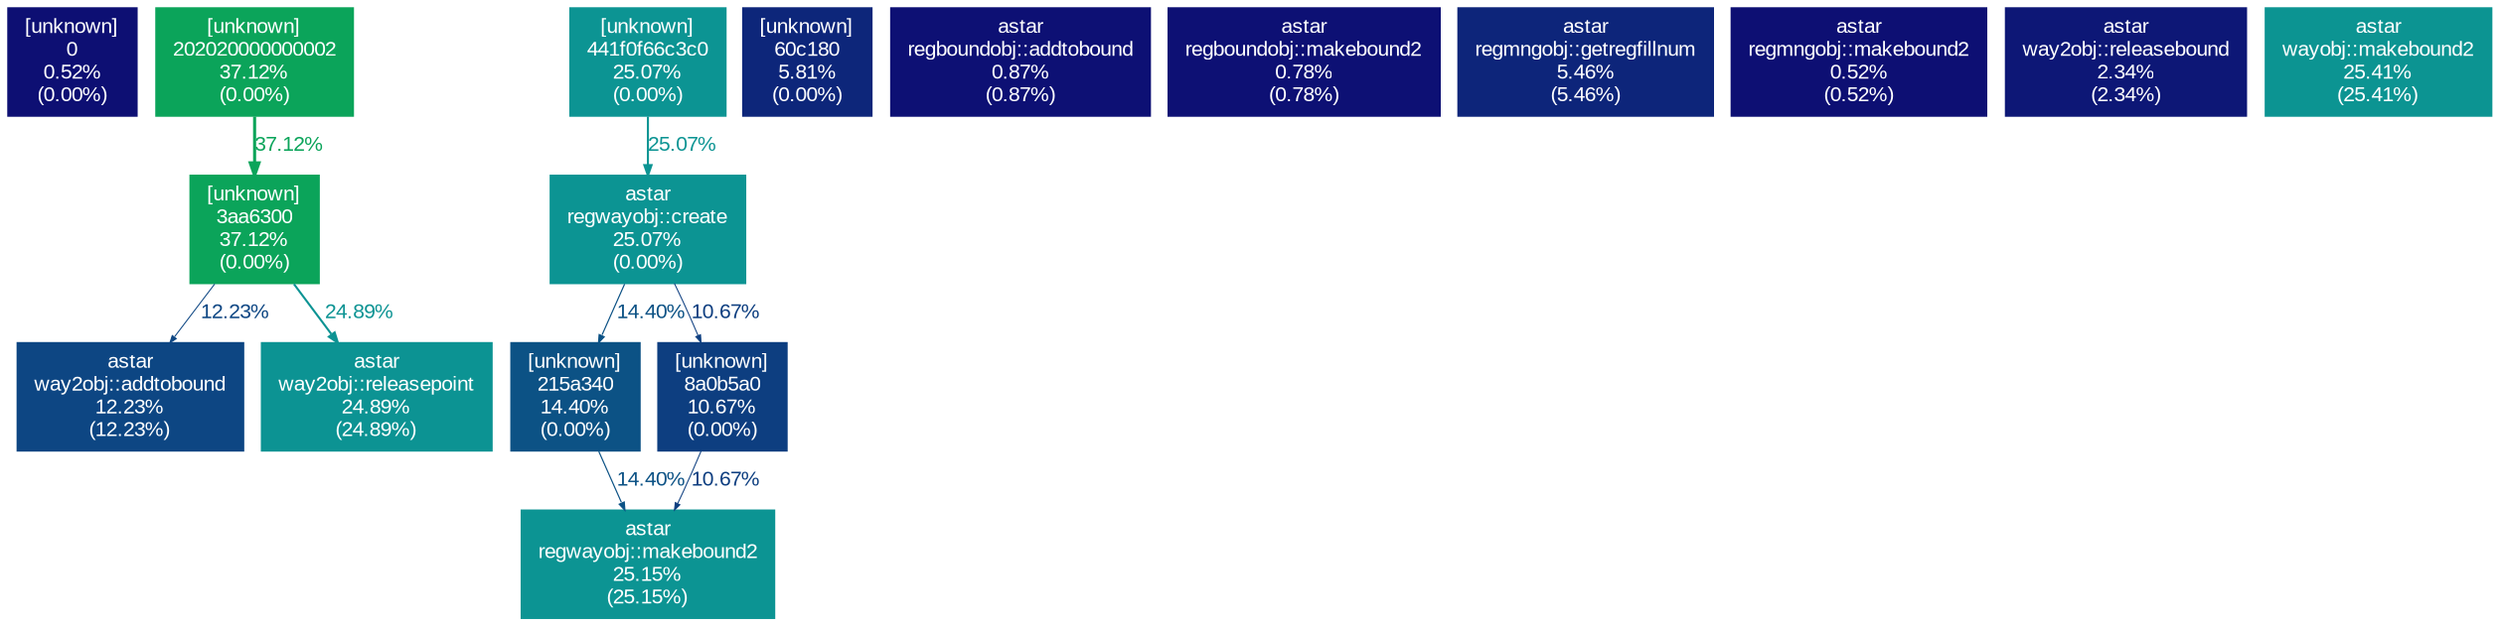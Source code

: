 digraph {
	graph [fontname=Arial, nodesep=0.125, ranksep=0.25];
	node [fontcolor=white, fontname=Arial, height=0, shape=box, style=filled, width=0];
	edge [fontname=Arial];
	"0:[unknown]" [color="#0d0f73", fontcolor="#ffffff", fontsize="10.00", label="[unknown]\n0\n0.52%\n(0.00%)"];
	"202020000000002:[unknown]" [color="#0ba45a", fontcolor="#ffffff", fontsize="10.00", label="[unknown]\n202020000000002\n37.12%\n(0.00%)"];
	"202020000000002:[unknown]" -> "3aa6300:[unknown]" [arrowsize="0.61", color="#0ba45a", fontcolor="#0ba45a", fontsize="10.00", label="37.12%", labeldistance="1.48", penwidth="1.48"];
	"215a340:[unknown]" [color="#0c5285", fontcolor="#ffffff", fontsize="10.00", label="[unknown]\n215a340\n14.40%\n(0.00%)"];
	"215a340:[unknown]" -> "regwayobj::makebound2:/scratch/s1576261/spec-prof/install-spec-prof/CPU2006/473.astar/exe/astar" [arrowsize="0.38", color="#0c5285", fontcolor="#0c5285", fontsize="10.00", label="14.40%", labeldistance="0.58", penwidth="0.58"];
	"3aa6300:[unknown]" [color="#0ba45a", fontcolor="#ffffff", fontsize="10.00", label="[unknown]\n3aa6300\n37.12%\n(0.00%)"];
	"3aa6300:[unknown]" -> "way2obj::addtobound:/scratch/s1576261/spec-prof/install-spec-prof/CPU2006/473.astar/exe/astar" [arrowsize="0.35", color="#0d4683", fontcolor="#0d4683", fontsize="10.00", label="12.23%", labeldistance="0.50", penwidth="0.50"];
	"3aa6300:[unknown]" -> "way2obj::releasepoint:/scratch/s1576261/spec-prof/install-spec-prof/CPU2006/473.astar/exe/astar" [arrowsize="0.50", color="#0c9393", fontcolor="#0c9393", fontsize="10.00", label="24.89%", labeldistance="1.00", penwidth="1.00"];
	"441f0f66c3c0:[unknown]" [color="#0c9493", fontcolor="#ffffff", fontsize="10.00", label="[unknown]\n441f0f66c3c0\n25.07%\n(0.00%)"];
	"441f0f66c3c0:[unknown]" -> "regwayobj::create:/scratch/s1576261/spec-prof/install-spec-prof/CPU2006/473.astar/exe/astar" [arrowsize="0.50", color="#0c9493", fontcolor="#0c9493", fontsize="10.00", label="25.07%", labeldistance="1.00", penwidth="1.00"];
	"60c180:[unknown]" [color="#0d267a", fontcolor="#ffffff", fontsize="10.00", label="[unknown]\n60c180\n5.81%\n(0.00%)"];
	"8a0b5a0:[unknown]" [color="#0d3e80", fontcolor="#ffffff", fontsize="10.00", label="[unknown]\n8a0b5a0\n10.67%\n(0.00%)"];
	"8a0b5a0:[unknown]" -> "regwayobj::makebound2:/scratch/s1576261/spec-prof/install-spec-prof/CPU2006/473.astar/exe/astar" [arrowsize="0.35", color="#0d3e80", fontcolor="#0d3e80", fontsize="10.00", label="10.67%", labeldistance="0.50", penwidth="0.50"];
	"regboundobj::addtobound:/scratch/s1576261/spec-prof/install-spec-prof/CPU2006/473.astar/exe/astar" [color="#0d1074", fontcolor="#ffffff", fontsize="10.00", label="astar\nregboundobj::addtobound\n0.87%\n(0.87%)"];
	"regboundobj::makebound2:/scratch/s1576261/spec-prof/install-spec-prof/CPU2006/473.astar/exe/astar" [color="#0d1074", fontcolor="#ffffff", fontsize="10.00", label="astar\nregboundobj::makebound2\n0.78%\n(0.78%)"];
	"regmngobj::getregfillnum:/scratch/s1576261/spec-prof/install-spec-prof/CPU2006/473.astar/exe/astar" [color="#0d257a", fontcolor="#ffffff", fontsize="10.00", label="astar\nregmngobj::getregfillnum\n5.46%\n(5.46%)"];
	"regmngobj::makebound2:/scratch/s1576261/spec-prof/install-spec-prof/CPU2006/473.astar/exe/astar" [color="#0d0f73", fontcolor="#ffffff", fontsize="10.00", label="astar\nregmngobj::makebound2\n0.52%\n(0.52%)"];
	"regwayobj::create:/scratch/s1576261/spec-prof/install-spec-prof/CPU2006/473.astar/exe/astar" [color="#0c9493", fontcolor="#ffffff", fontsize="10.00", label="astar\nregwayobj::create\n25.07%\n(0.00%)"];
	"regwayobj::create:/scratch/s1576261/spec-prof/install-spec-prof/CPU2006/473.astar/exe/astar" -> "215a340:[unknown]" [arrowsize="0.38", color="#0c5285", fontcolor="#0c5285", fontsize="10.00", label="14.40%", labeldistance="0.58", penwidth="0.58"];
	"regwayobj::create:/scratch/s1576261/spec-prof/install-spec-prof/CPU2006/473.astar/exe/astar" -> "8a0b5a0:[unknown]" [arrowsize="0.35", color="#0d3e80", fontcolor="#0d3e80", fontsize="10.00", label="10.67%", labeldistance="0.50", penwidth="0.50"];
	"regwayobj::makebound2:/scratch/s1576261/spec-prof/install-spec-prof/CPU2006/473.astar/exe/astar" [color="#0c9493", fontcolor="#ffffff", fontsize="10.00", label="astar\nregwayobj::makebound2\n25.15%\n(25.15%)"];
	"way2obj::addtobound:/scratch/s1576261/spec-prof/install-spec-prof/CPU2006/473.astar/exe/astar" [color="#0d4683", fontcolor="#ffffff", fontsize="10.00", label="astar\nway2obj::addtobound\n12.23%\n(12.23%)"];
	"way2obj::releasebound:/scratch/s1576261/spec-prof/install-spec-prof/CPU2006/473.astar/exe/astar" [color="#0d1776", fontcolor="#ffffff", fontsize="10.00", label="astar\nway2obj::releasebound\n2.34%\n(2.34%)"];
	"way2obj::releasepoint:/scratch/s1576261/spec-prof/install-spec-prof/CPU2006/473.astar/exe/astar" [color="#0c9393", fontcolor="#ffffff", fontsize="10.00", label="astar\nway2obj::releasepoint\n24.89%\n(24.89%)"];
	"wayobj::makebound2:/scratch/s1576261/spec-prof/install-spec-prof/CPU2006/473.astar/exe/astar" [color="#0c9492", fontcolor="#ffffff", fontsize="10.00", label="astar\nwayobj::makebound2\n25.41%\n(25.41%)"];
}
